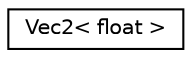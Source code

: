 digraph "Graphical Class Hierarchy"
{
  edge [fontname="Helvetica",fontsize="10",labelfontname="Helvetica",labelfontsize="10"];
  node [fontname="Helvetica",fontsize="10",shape=record];
  rankdir="LR";
  Node0 [label="Vec2\< float \>",height=0.2,width=0.4,color="black", fillcolor="white", style="filled",URL="$structVec2_3_01float_01_4.html"];
}

